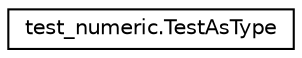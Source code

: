 digraph "Graphical Class Hierarchy"
{
 // LATEX_PDF_SIZE
  edge [fontname="Helvetica",fontsize="10",labelfontname="Helvetica",labelfontsize="10"];
  node [fontname="Helvetica",fontsize="10",shape=record];
  rankdir="LR";
  Node0 [label="test_numeric.TestAsType",height=0.2,width=0.4,color="black", fillcolor="white", style="filled",URL="$classtest__numeric_1_1TestAsType.html",tooltip=" "];
}
